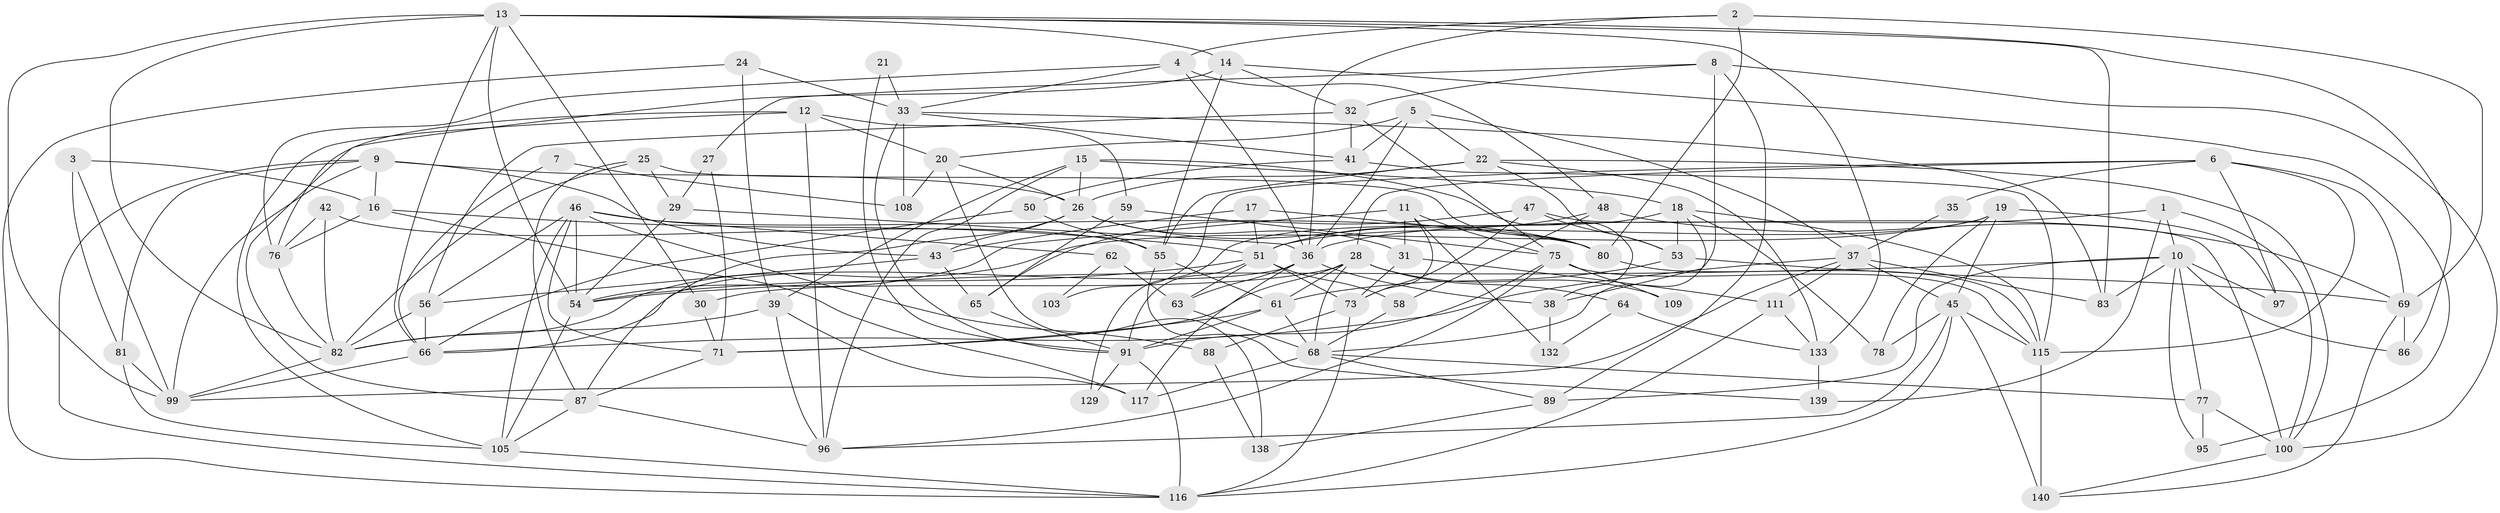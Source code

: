 // Generated by graph-tools (version 1.1) at 2025/23/03/03/25 07:23:57]
// undirected, 94 vertices, 229 edges
graph export_dot {
graph [start="1"]
  node [color=gray90,style=filled];
  1;
  2;
  3;
  4;
  5;
  6;
  7;
  8 [super="+84"];
  9 [super="+90"];
  10 [super="+34"];
  11;
  12 [super="+119"];
  13 [super="+44"];
  14 [super="+40"];
  15 [super="+127"];
  16 [super="+113"];
  17;
  18 [super="+67"];
  19 [super="+23"];
  20 [super="+74"];
  21;
  22 [super="+104"];
  24;
  25 [super="+92"];
  26 [super="+72"];
  27;
  28 [super="+123"];
  29;
  30;
  31 [super="+57"];
  32 [super="+85"];
  33 [super="+110"];
  35;
  36 [super="+122"];
  37 [super="+49"];
  38;
  39 [super="+79"];
  41 [super="+130"];
  42;
  43 [super="+52"];
  45 [super="+106"];
  46 [super="+135"];
  47 [super="+60"];
  48 [super="+94"];
  50;
  51 [super="+70"];
  53;
  54 [super="+107"];
  55 [super="+121"];
  56;
  58;
  59;
  61 [super="+124"];
  62;
  63;
  64;
  65;
  66 [super="+112"];
  68 [super="+136"];
  69 [super="+93"];
  71 [super="+101"];
  73 [super="+128"];
  75 [super="+131"];
  76;
  77;
  78;
  80;
  81;
  82 [super="+126"];
  83;
  86 [super="+98"];
  87 [super="+118"];
  88;
  89;
  91 [super="+102"];
  95;
  96;
  97;
  99 [super="+114"];
  100 [super="+137"];
  103;
  105 [super="+134"];
  108;
  109;
  111;
  115 [super="+125"];
  116 [super="+120"];
  117;
  129;
  132;
  133;
  138;
  139;
  140;
  1 -- 100;
  1 -- 10;
  1 -- 139;
  1 -- 36;
  2 -- 80;
  2 -- 4;
  2 -- 69;
  2 -- 36;
  3 -- 81;
  3 -- 16;
  3 -- 99;
  4 -- 33;
  4 -- 76;
  4 -- 48;
  4 -- 36;
  5 -- 41;
  5 -- 20;
  5 -- 22;
  5 -- 37;
  5 -- 36;
  6 -- 28;
  6 -- 69;
  6 -- 35;
  6 -- 97;
  6 -- 103;
  6 -- 115;
  7 -- 108;
  7 -- 66;
  8 -- 38;
  8 -- 100;
  8 -- 89;
  8 -- 32;
  8 -- 27;
  9 -- 43;
  9 -- 16;
  9 -- 81;
  9 -- 99;
  9 -- 116;
  9 -- 26;
  10 -- 77;
  10 -- 83;
  10 -- 86;
  10 -- 97;
  10 -- 89;
  10 -- 95;
  10 -- 54;
  11 -- 31;
  11 -- 132;
  11 -- 73;
  11 -- 75;
  11 -- 54;
  12 -- 87;
  12 -- 20;
  12 -- 96;
  12 -- 59;
  12 -- 105;
  13 -- 133;
  13 -- 54;
  13 -- 99;
  13 -- 83;
  13 -- 30;
  13 -- 14;
  13 -- 82;
  13 -- 66;
  13 -- 86;
  14 -- 95;
  14 -- 55;
  14 -- 32;
  14 -- 76;
  15 -- 96;
  15 -- 26;
  15 -- 38;
  15 -- 39;
  15 -- 18 [weight=2];
  16 -- 117;
  16 -- 51;
  16 -- 76;
  17 -- 80;
  17 -- 51;
  17 -- 43;
  18 -- 78;
  18 -- 53;
  18 -- 68;
  18 -- 115;
  18 -- 129;
  19 -- 97;
  19 -- 51;
  19 -- 78;
  19 -- 82;
  19 -- 45;
  20 -- 26;
  20 -- 108;
  20 -- 138;
  21 -- 33;
  21 -- 91;
  22 -- 26;
  22 -- 100;
  22 -- 53;
  22 -- 55;
  22 -- 133;
  24 -- 39;
  24 -- 33;
  24 -- 116;
  25 -- 80;
  25 -- 82;
  25 -- 29;
  25 -- 87;
  26 -- 80;
  26 -- 31;
  26 -- 43;
  26 -- 87;
  27 -- 29;
  27 -- 71;
  28 -- 64;
  28 -- 71;
  28 -- 109;
  28 -- 68;
  28 -- 61;
  28 -- 30;
  29 -- 54;
  29 -- 36;
  30 -- 71;
  31 -- 111;
  31 -- 73;
  32 -- 41;
  32 -- 56;
  32 -- 75;
  33 -- 83;
  33 -- 108;
  33 -- 91;
  33 -- 41;
  35 -- 37;
  36 -- 117;
  36 -- 66;
  36 -- 38;
  36 -- 63;
  37 -- 83;
  37 -- 111;
  37 -- 45;
  37 -- 66;
  37 -- 99;
  38 -- 132;
  39 -- 117;
  39 -- 96;
  39 -- 82;
  41 -- 50;
  41 -- 115;
  42 -- 55;
  42 -- 76;
  42 -- 82;
  43 -- 65;
  43 -- 56;
  45 -- 115;
  45 -- 96;
  45 -- 116;
  45 -- 140;
  45 -- 78;
  46 -- 80;
  46 -- 54;
  46 -- 88;
  46 -- 56;
  46 -- 62;
  46 -- 71;
  46 -- 105;
  47 -- 53;
  47 -- 73;
  47 -- 65;
  47 -- 100;
  48 -- 51;
  48 -- 69;
  48 -- 58;
  50 -- 66;
  50 -- 55;
  51 -- 54;
  51 -- 63;
  51 -- 73;
  51 -- 91;
  51 -- 58;
  53 -- 69;
  53 -- 61;
  54 -- 105;
  55 -- 61 [weight=2];
  55 -- 139;
  56 -- 82;
  56 -- 66;
  58 -- 68;
  59 -- 65;
  59 -- 75;
  61 -- 71;
  61 -- 68;
  61 -- 91;
  62 -- 63;
  62 -- 103;
  63 -- 68;
  64 -- 132;
  64 -- 133;
  65 -- 91;
  66 -- 99;
  68 -- 77;
  68 -- 117;
  68 -- 89;
  69 -- 140;
  69 -- 86;
  71 -- 87;
  73 -- 88;
  73 -- 116;
  75 -- 96;
  75 -- 109;
  75 -- 115;
  75 -- 91;
  76 -- 82;
  77 -- 95;
  77 -- 100;
  80 -- 115;
  81 -- 105;
  81 -- 99;
  82 -- 99;
  87 -- 96;
  87 -- 105;
  88 -- 138;
  89 -- 138;
  91 -- 116;
  91 -- 129;
  100 -- 140;
  105 -- 116;
  111 -- 133;
  111 -- 116;
  115 -- 140 [weight=2];
  133 -- 139;
}
